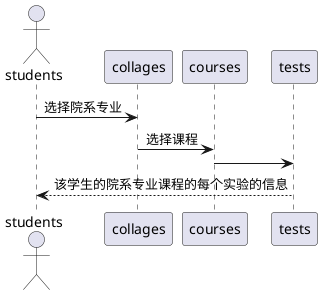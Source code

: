 @startuml
actor students

students -> collages: 选择院系专业
collages -> courses:选择课程
courses -> tests
tests --> students:该学生的院系专业课程的每个实验的信息

@enduml